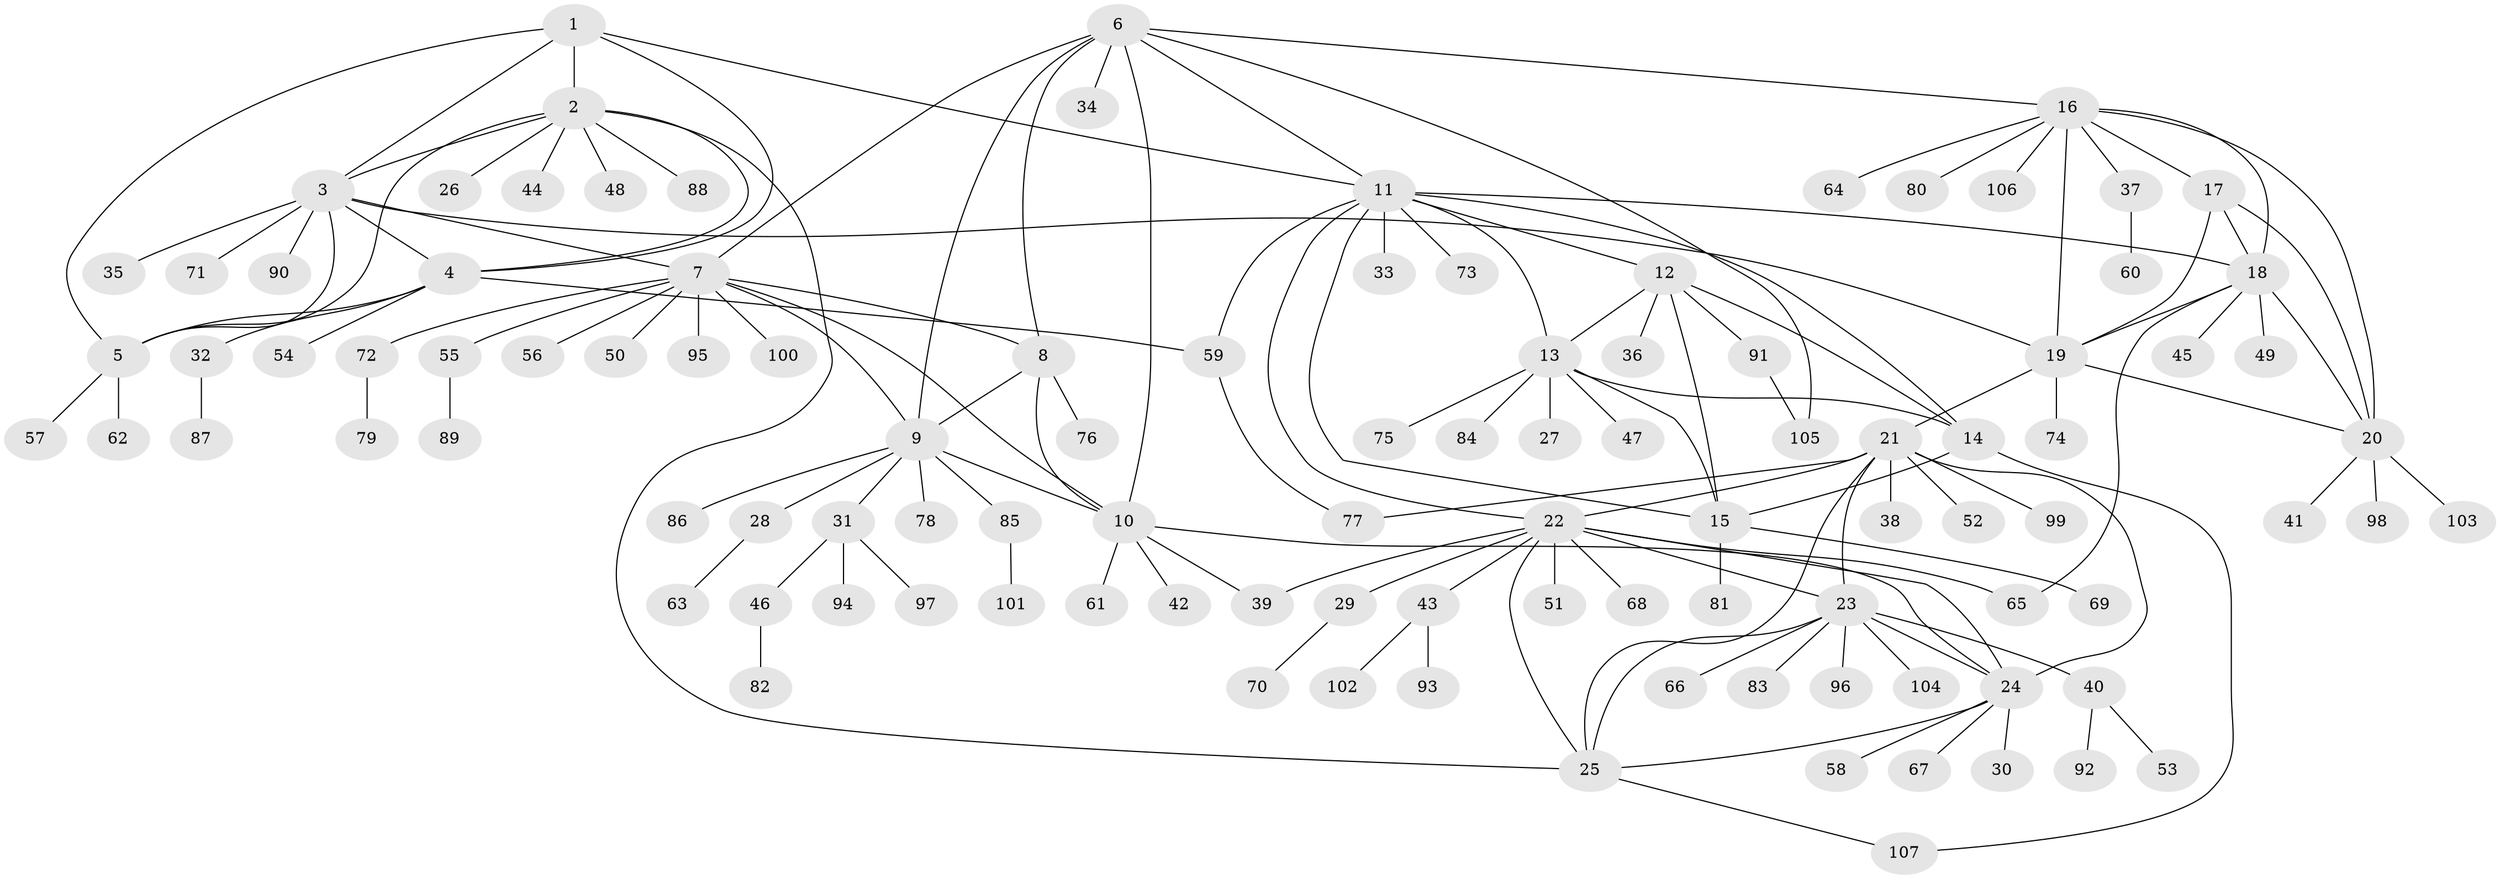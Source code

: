// coarse degree distribution, {6: 0.1111111111111111, 8: 0.05555555555555555, 1: 0.5370370370370371, 5: 0.12962962962962962, 2: 0.07407407407407407, 9: 0.018518518518518517, 3: 0.018518518518518517, 7: 0.037037037037037035, 4: 0.018518518518518517}
// Generated by graph-tools (version 1.1) at 2025/37/03/04/25 23:37:45]
// undirected, 107 vertices, 148 edges
graph export_dot {
  node [color=gray90,style=filled];
  1;
  2;
  3;
  4;
  5;
  6;
  7;
  8;
  9;
  10;
  11;
  12;
  13;
  14;
  15;
  16;
  17;
  18;
  19;
  20;
  21;
  22;
  23;
  24;
  25;
  26;
  27;
  28;
  29;
  30;
  31;
  32;
  33;
  34;
  35;
  36;
  37;
  38;
  39;
  40;
  41;
  42;
  43;
  44;
  45;
  46;
  47;
  48;
  49;
  50;
  51;
  52;
  53;
  54;
  55;
  56;
  57;
  58;
  59;
  60;
  61;
  62;
  63;
  64;
  65;
  66;
  67;
  68;
  69;
  70;
  71;
  72;
  73;
  74;
  75;
  76;
  77;
  78;
  79;
  80;
  81;
  82;
  83;
  84;
  85;
  86;
  87;
  88;
  89;
  90;
  91;
  92;
  93;
  94;
  95;
  96;
  97;
  98;
  99;
  100;
  101;
  102;
  103;
  104;
  105;
  106;
  107;
  1 -- 2;
  1 -- 3;
  1 -- 4;
  1 -- 5;
  1 -- 11;
  2 -- 3;
  2 -- 4;
  2 -- 5;
  2 -- 25;
  2 -- 26;
  2 -- 44;
  2 -- 48;
  2 -- 88;
  3 -- 4;
  3 -- 5;
  3 -- 7;
  3 -- 19;
  3 -- 35;
  3 -- 71;
  3 -- 90;
  4 -- 5;
  4 -- 32;
  4 -- 54;
  4 -- 59;
  5 -- 57;
  5 -- 62;
  6 -- 7;
  6 -- 8;
  6 -- 9;
  6 -- 10;
  6 -- 11;
  6 -- 16;
  6 -- 34;
  6 -- 105;
  7 -- 8;
  7 -- 9;
  7 -- 10;
  7 -- 50;
  7 -- 55;
  7 -- 56;
  7 -- 72;
  7 -- 95;
  7 -- 100;
  8 -- 9;
  8 -- 10;
  8 -- 76;
  9 -- 10;
  9 -- 28;
  9 -- 31;
  9 -- 78;
  9 -- 85;
  9 -- 86;
  10 -- 24;
  10 -- 39;
  10 -- 42;
  10 -- 61;
  11 -- 12;
  11 -- 13;
  11 -- 14;
  11 -- 15;
  11 -- 18;
  11 -- 22;
  11 -- 33;
  11 -- 59;
  11 -- 73;
  12 -- 13;
  12 -- 14;
  12 -- 15;
  12 -- 36;
  12 -- 91;
  13 -- 14;
  13 -- 15;
  13 -- 27;
  13 -- 47;
  13 -- 75;
  13 -- 84;
  14 -- 15;
  14 -- 107;
  15 -- 69;
  15 -- 81;
  16 -- 17;
  16 -- 18;
  16 -- 19;
  16 -- 20;
  16 -- 37;
  16 -- 64;
  16 -- 80;
  16 -- 106;
  17 -- 18;
  17 -- 19;
  17 -- 20;
  18 -- 19;
  18 -- 20;
  18 -- 45;
  18 -- 49;
  18 -- 65;
  19 -- 20;
  19 -- 21;
  19 -- 74;
  20 -- 41;
  20 -- 98;
  20 -- 103;
  21 -- 22;
  21 -- 23;
  21 -- 24;
  21 -- 25;
  21 -- 38;
  21 -- 52;
  21 -- 77;
  21 -- 99;
  22 -- 23;
  22 -- 24;
  22 -- 25;
  22 -- 29;
  22 -- 39;
  22 -- 43;
  22 -- 51;
  22 -- 65;
  22 -- 68;
  23 -- 24;
  23 -- 25;
  23 -- 40;
  23 -- 66;
  23 -- 83;
  23 -- 96;
  23 -- 104;
  24 -- 25;
  24 -- 30;
  24 -- 58;
  24 -- 67;
  25 -- 107;
  28 -- 63;
  29 -- 70;
  31 -- 46;
  31 -- 94;
  31 -- 97;
  32 -- 87;
  37 -- 60;
  40 -- 53;
  40 -- 92;
  43 -- 93;
  43 -- 102;
  46 -- 82;
  55 -- 89;
  59 -- 77;
  72 -- 79;
  85 -- 101;
  91 -- 105;
}
